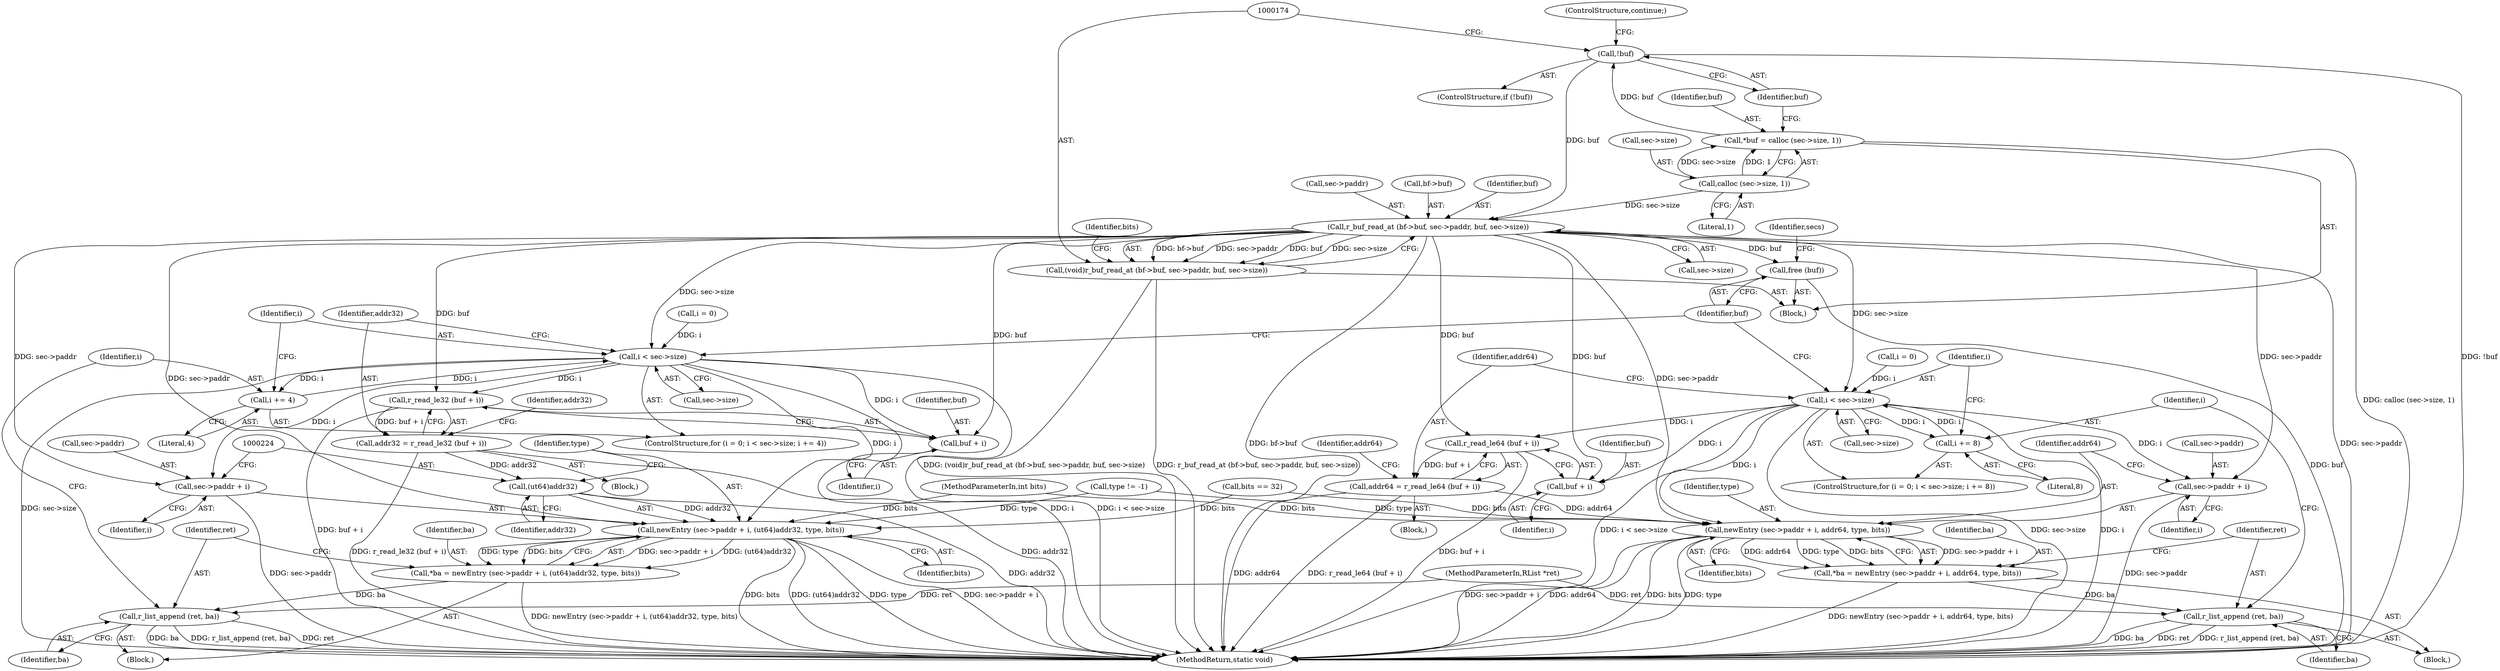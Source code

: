 digraph "0_radare2_1f37c04f2a762500222dda2459e6a04646feeedf@API" {
"1000175" [label="(Call,r_buf_read_at (bf->buf, sec->paddr, buf, sec->size))"];
"1000169" [label="(Call,!buf)"];
"1000161" [label="(Call,*buf = calloc (sec->size, 1))"];
"1000163" [label="(Call,calloc (sec->size, 1))"];
"1000173" [label="(Call,(void)r_buf_read_at (bf->buf, sec->paddr, buf, sec->size))"];
"1000195" [label="(Call,i < sec->size)"];
"1000200" [label="(Call,i += 4)"];
"1000207" [label="(Call,r_read_le32 (buf + i))"];
"1000205" [label="(Call,addr32 = r_read_le32 (buf + i))"];
"1000223" [label="(Call,(ut64)addr32)"];
"1000217" [label="(Call,newEntry (sec->paddr + i, (ut64)addr32, type, bits))"];
"1000215" [label="(Call,*ba = newEntry (sec->paddr + i, (ut64)addr32, type, bits))"];
"1000228" [label="(Call,r_list_append (ret, ba))"];
"1000208" [label="(Call,buf + i)"];
"1000218" [label="(Call,sec->paddr + i)"];
"1000237" [label="(Call,i < sec->size)"];
"1000242" [label="(Call,i += 8)"];
"1000249" [label="(Call,r_read_le64 (buf + i))"];
"1000247" [label="(Call,addr64 = r_read_le64 (buf + i))"];
"1000259" [label="(Call,newEntry (sec->paddr + i, addr64, type, bits))"];
"1000257" [label="(Call,*ba = newEntry (sec->paddr + i, addr64, type, bits))"];
"1000268" [label="(Call,r_list_append (ret, ba))"];
"1000250" [label="(Call,buf + i)"];
"1000260" [label="(Call,sec->paddr + i)"];
"1000271" [label="(Call,free (buf))"];
"1000182" [label="(Identifier,buf)"];
"1000242" [label="(Call,i += 8)"];
"1000243" [label="(Identifier,i)"];
"1000258" [label="(Identifier,ba)"];
"1000257" [label="(Call,*ba = newEntry (sec->paddr + i, addr64, type, bits))"];
"1000212" [label="(Identifier,addr32)"];
"1000270" [label="(Identifier,ba)"];
"1000213" [label="(Block,)"];
"1000210" [label="(Identifier,i)"];
"1000219" [label="(Call,sec->paddr)"];
"1000271" [label="(Call,free (buf))"];
"1000217" [label="(Call,newEntry (sec->paddr + i, (ut64)addr32, type, bits))"];
"1000162" [label="(Identifier,buf)"];
"1000265" [label="(Identifier,addr64)"];
"1000228" [label="(Call,r_list_append (ret, ba))"];
"1000275" [label="(MethodReturn,static void)"];
"1000233" [label="(ControlStructure,for (i = 0; i < sec->size; i += 8))"];
"1000195" [label="(Call,i < sec->size)"];
"1000179" [label="(Call,sec->paddr)"];
"1000176" [label="(Call,bf->buf)"];
"1000170" [label="(Identifier,buf)"];
"1000209" [label="(Identifier,buf)"];
"1000234" [label="(Call,i = 0)"];
"1000227" [label="(Identifier,bits)"];
"1000247" [label="(Call,addr64 = r_read_le64 (buf + i))"];
"1000252" [label="(Identifier,i)"];
"1000167" [label="(Literal,1)"];
"1000215" [label="(Call,*ba = newEntry (sec->paddr + i, (ut64)addr32, type, bits))"];
"1000206" [label="(Identifier,addr32)"];
"1000205" [label="(Call,addr32 = r_read_le32 (buf + i))"];
"1000248" [label="(Identifier,addr64)"];
"1000251" [label="(Identifier,buf)"];
"1000161" [label="(Call,*buf = calloc (sec->size, 1))"];
"1000164" [label="(Call,sec->size)"];
"1000216" [label="(Identifier,ba)"];
"1000169" [label="(Call,!buf)"];
"1000200" [label="(Call,i += 4)"];
"1000264" [label="(Identifier,i)"];
"1000245" [label="(Block,)"];
"1000168" [label="(ControlStructure,if (!buf))"];
"1000102" [label="(MethodParameterIn,RList *ret)"];
"1000244" [label="(Literal,8)"];
"1000272" [label="(Identifier,buf)"];
"1000226" [label="(Identifier,type)"];
"1000192" [label="(Call,i = 0)"];
"1000260" [label="(Call,sec->paddr + i)"];
"1000175" [label="(Call,r_buf_read_at (bf->buf, sec->paddr, buf, sec->size))"];
"1000250" [label="(Call,buf + i)"];
"1000249" [label="(Call,r_read_le64 (buf + i))"];
"1000222" [label="(Identifier,i)"];
"1000155" [label="(Call,type != -1)"];
"1000230" [label="(Identifier,ba)"];
"1000183" [label="(Call,sec->size)"];
"1000103" [label="(MethodParameterIn,int bits)"];
"1000269" [label="(Identifier,ret)"];
"1000268" [label="(Call,r_list_append (ret, ba))"];
"1000274" [label="(Identifier,secs)"];
"1000259" [label="(Call,newEntry (sec->paddr + i, addr64, type, bits))"];
"1000208" [label="(Call,buf + i)"];
"1000254" [label="(Identifier,addr64)"];
"1000197" [label="(Call,sec->size)"];
"1000188" [label="(Identifier,bits)"];
"1000196" [label="(Identifier,i)"];
"1000267" [label="(Identifier,bits)"];
"1000191" [label="(ControlStructure,for (i = 0; i < sec->size; i += 4))"];
"1000223" [label="(Call,(ut64)addr32)"];
"1000225" [label="(Identifier,addr32)"];
"1000203" [label="(Block,)"];
"1000237" [label="(Call,i < sec->size)"];
"1000229" [label="(Identifier,ret)"];
"1000266" [label="(Identifier,type)"];
"1000207" [label="(Call,r_read_le32 (buf + i))"];
"1000159" [label="(Block,)"];
"1000187" [label="(Call,bits == 32)"];
"1000255" [label="(Block,)"];
"1000163" [label="(Call,calloc (sec->size, 1))"];
"1000202" [label="(Literal,4)"];
"1000238" [label="(Identifier,i)"];
"1000201" [label="(Identifier,i)"];
"1000261" [label="(Call,sec->paddr)"];
"1000173" [label="(Call,(void)r_buf_read_at (bf->buf, sec->paddr, buf, sec->size))"];
"1000218" [label="(Call,sec->paddr + i)"];
"1000172" [label="(ControlStructure,continue;)"];
"1000239" [label="(Call,sec->size)"];
"1000175" -> "1000173"  [label="AST: "];
"1000175" -> "1000183"  [label="CFG: "];
"1000176" -> "1000175"  [label="AST: "];
"1000179" -> "1000175"  [label="AST: "];
"1000182" -> "1000175"  [label="AST: "];
"1000183" -> "1000175"  [label="AST: "];
"1000173" -> "1000175"  [label="CFG: "];
"1000175" -> "1000275"  [label="DDG: sec->paddr"];
"1000175" -> "1000275"  [label="DDG: bf->buf"];
"1000175" -> "1000173"  [label="DDG: bf->buf"];
"1000175" -> "1000173"  [label="DDG: sec->paddr"];
"1000175" -> "1000173"  [label="DDG: buf"];
"1000175" -> "1000173"  [label="DDG: sec->size"];
"1000169" -> "1000175"  [label="DDG: buf"];
"1000163" -> "1000175"  [label="DDG: sec->size"];
"1000175" -> "1000195"  [label="DDG: sec->size"];
"1000175" -> "1000207"  [label="DDG: buf"];
"1000175" -> "1000208"  [label="DDG: buf"];
"1000175" -> "1000217"  [label="DDG: sec->paddr"];
"1000175" -> "1000218"  [label="DDG: sec->paddr"];
"1000175" -> "1000237"  [label="DDG: sec->size"];
"1000175" -> "1000249"  [label="DDG: buf"];
"1000175" -> "1000250"  [label="DDG: buf"];
"1000175" -> "1000259"  [label="DDG: sec->paddr"];
"1000175" -> "1000260"  [label="DDG: sec->paddr"];
"1000175" -> "1000271"  [label="DDG: buf"];
"1000169" -> "1000168"  [label="AST: "];
"1000169" -> "1000170"  [label="CFG: "];
"1000170" -> "1000169"  [label="AST: "];
"1000172" -> "1000169"  [label="CFG: "];
"1000174" -> "1000169"  [label="CFG: "];
"1000169" -> "1000275"  [label="DDG: !buf"];
"1000161" -> "1000169"  [label="DDG: buf"];
"1000161" -> "1000159"  [label="AST: "];
"1000161" -> "1000163"  [label="CFG: "];
"1000162" -> "1000161"  [label="AST: "];
"1000163" -> "1000161"  [label="AST: "];
"1000170" -> "1000161"  [label="CFG: "];
"1000161" -> "1000275"  [label="DDG: calloc (sec->size, 1)"];
"1000163" -> "1000161"  [label="DDG: sec->size"];
"1000163" -> "1000161"  [label="DDG: 1"];
"1000163" -> "1000167"  [label="CFG: "];
"1000164" -> "1000163"  [label="AST: "];
"1000167" -> "1000163"  [label="AST: "];
"1000173" -> "1000159"  [label="AST: "];
"1000174" -> "1000173"  [label="AST: "];
"1000188" -> "1000173"  [label="CFG: "];
"1000173" -> "1000275"  [label="DDG: (void)r_buf_read_at (bf->buf, sec->paddr, buf, sec->size)"];
"1000173" -> "1000275"  [label="DDG: r_buf_read_at (bf->buf, sec->paddr, buf, sec->size)"];
"1000195" -> "1000191"  [label="AST: "];
"1000195" -> "1000197"  [label="CFG: "];
"1000196" -> "1000195"  [label="AST: "];
"1000197" -> "1000195"  [label="AST: "];
"1000206" -> "1000195"  [label="CFG: "];
"1000272" -> "1000195"  [label="CFG: "];
"1000195" -> "1000275"  [label="DDG: i < sec->size"];
"1000195" -> "1000275"  [label="DDG: sec->size"];
"1000195" -> "1000275"  [label="DDG: i"];
"1000200" -> "1000195"  [label="DDG: i"];
"1000192" -> "1000195"  [label="DDG: i"];
"1000195" -> "1000200"  [label="DDG: i"];
"1000195" -> "1000207"  [label="DDG: i"];
"1000195" -> "1000208"  [label="DDG: i"];
"1000195" -> "1000217"  [label="DDG: i"];
"1000195" -> "1000218"  [label="DDG: i"];
"1000200" -> "1000191"  [label="AST: "];
"1000200" -> "1000202"  [label="CFG: "];
"1000201" -> "1000200"  [label="AST: "];
"1000202" -> "1000200"  [label="AST: "];
"1000196" -> "1000200"  [label="CFG: "];
"1000207" -> "1000205"  [label="AST: "];
"1000207" -> "1000208"  [label="CFG: "];
"1000208" -> "1000207"  [label="AST: "];
"1000205" -> "1000207"  [label="CFG: "];
"1000207" -> "1000275"  [label="DDG: buf + i"];
"1000207" -> "1000205"  [label="DDG: buf + i"];
"1000205" -> "1000203"  [label="AST: "];
"1000206" -> "1000205"  [label="AST: "];
"1000212" -> "1000205"  [label="CFG: "];
"1000205" -> "1000275"  [label="DDG: addr32"];
"1000205" -> "1000275"  [label="DDG: r_read_le32 (buf + i)"];
"1000205" -> "1000223"  [label="DDG: addr32"];
"1000223" -> "1000217"  [label="AST: "];
"1000223" -> "1000225"  [label="CFG: "];
"1000224" -> "1000223"  [label="AST: "];
"1000225" -> "1000223"  [label="AST: "];
"1000226" -> "1000223"  [label="CFG: "];
"1000223" -> "1000275"  [label="DDG: addr32"];
"1000223" -> "1000217"  [label="DDG: addr32"];
"1000217" -> "1000215"  [label="AST: "];
"1000217" -> "1000227"  [label="CFG: "];
"1000218" -> "1000217"  [label="AST: "];
"1000226" -> "1000217"  [label="AST: "];
"1000227" -> "1000217"  [label="AST: "];
"1000215" -> "1000217"  [label="CFG: "];
"1000217" -> "1000275"  [label="DDG: bits"];
"1000217" -> "1000275"  [label="DDG: (ut64)addr32"];
"1000217" -> "1000275"  [label="DDG: type"];
"1000217" -> "1000275"  [label="DDG: sec->paddr + i"];
"1000217" -> "1000215"  [label="DDG: sec->paddr + i"];
"1000217" -> "1000215"  [label="DDG: (ut64)addr32"];
"1000217" -> "1000215"  [label="DDG: type"];
"1000217" -> "1000215"  [label="DDG: bits"];
"1000155" -> "1000217"  [label="DDG: type"];
"1000187" -> "1000217"  [label="DDG: bits"];
"1000103" -> "1000217"  [label="DDG: bits"];
"1000215" -> "1000213"  [label="AST: "];
"1000216" -> "1000215"  [label="AST: "];
"1000229" -> "1000215"  [label="CFG: "];
"1000215" -> "1000275"  [label="DDG: newEntry (sec->paddr + i, (ut64)addr32, type, bits)"];
"1000215" -> "1000228"  [label="DDG: ba"];
"1000228" -> "1000213"  [label="AST: "];
"1000228" -> "1000230"  [label="CFG: "];
"1000229" -> "1000228"  [label="AST: "];
"1000230" -> "1000228"  [label="AST: "];
"1000201" -> "1000228"  [label="CFG: "];
"1000228" -> "1000275"  [label="DDG: r_list_append (ret, ba)"];
"1000228" -> "1000275"  [label="DDG: ret"];
"1000228" -> "1000275"  [label="DDG: ba"];
"1000102" -> "1000228"  [label="DDG: ret"];
"1000208" -> "1000210"  [label="CFG: "];
"1000209" -> "1000208"  [label="AST: "];
"1000210" -> "1000208"  [label="AST: "];
"1000218" -> "1000222"  [label="CFG: "];
"1000219" -> "1000218"  [label="AST: "];
"1000222" -> "1000218"  [label="AST: "];
"1000224" -> "1000218"  [label="CFG: "];
"1000218" -> "1000275"  [label="DDG: sec->paddr"];
"1000237" -> "1000233"  [label="AST: "];
"1000237" -> "1000239"  [label="CFG: "];
"1000238" -> "1000237"  [label="AST: "];
"1000239" -> "1000237"  [label="AST: "];
"1000248" -> "1000237"  [label="CFG: "];
"1000272" -> "1000237"  [label="CFG: "];
"1000237" -> "1000275"  [label="DDG: i < sec->size"];
"1000237" -> "1000275"  [label="DDG: sec->size"];
"1000237" -> "1000275"  [label="DDG: i"];
"1000234" -> "1000237"  [label="DDG: i"];
"1000242" -> "1000237"  [label="DDG: i"];
"1000237" -> "1000242"  [label="DDG: i"];
"1000237" -> "1000249"  [label="DDG: i"];
"1000237" -> "1000250"  [label="DDG: i"];
"1000237" -> "1000259"  [label="DDG: i"];
"1000237" -> "1000260"  [label="DDG: i"];
"1000242" -> "1000233"  [label="AST: "];
"1000242" -> "1000244"  [label="CFG: "];
"1000243" -> "1000242"  [label="AST: "];
"1000244" -> "1000242"  [label="AST: "];
"1000238" -> "1000242"  [label="CFG: "];
"1000249" -> "1000247"  [label="AST: "];
"1000249" -> "1000250"  [label="CFG: "];
"1000250" -> "1000249"  [label="AST: "];
"1000247" -> "1000249"  [label="CFG: "];
"1000249" -> "1000275"  [label="DDG: buf + i"];
"1000249" -> "1000247"  [label="DDG: buf + i"];
"1000247" -> "1000245"  [label="AST: "];
"1000248" -> "1000247"  [label="AST: "];
"1000254" -> "1000247"  [label="CFG: "];
"1000247" -> "1000275"  [label="DDG: addr64"];
"1000247" -> "1000275"  [label="DDG: r_read_le64 (buf + i)"];
"1000247" -> "1000259"  [label="DDG: addr64"];
"1000259" -> "1000257"  [label="AST: "];
"1000259" -> "1000267"  [label="CFG: "];
"1000260" -> "1000259"  [label="AST: "];
"1000265" -> "1000259"  [label="AST: "];
"1000266" -> "1000259"  [label="AST: "];
"1000267" -> "1000259"  [label="AST: "];
"1000257" -> "1000259"  [label="CFG: "];
"1000259" -> "1000275"  [label="DDG: sec->paddr + i"];
"1000259" -> "1000275"  [label="DDG: addr64"];
"1000259" -> "1000275"  [label="DDG: bits"];
"1000259" -> "1000275"  [label="DDG: type"];
"1000259" -> "1000257"  [label="DDG: sec->paddr + i"];
"1000259" -> "1000257"  [label="DDG: addr64"];
"1000259" -> "1000257"  [label="DDG: type"];
"1000259" -> "1000257"  [label="DDG: bits"];
"1000155" -> "1000259"  [label="DDG: type"];
"1000187" -> "1000259"  [label="DDG: bits"];
"1000103" -> "1000259"  [label="DDG: bits"];
"1000257" -> "1000255"  [label="AST: "];
"1000258" -> "1000257"  [label="AST: "];
"1000269" -> "1000257"  [label="CFG: "];
"1000257" -> "1000275"  [label="DDG: newEntry (sec->paddr + i, addr64, type, bits)"];
"1000257" -> "1000268"  [label="DDG: ba"];
"1000268" -> "1000255"  [label="AST: "];
"1000268" -> "1000270"  [label="CFG: "];
"1000269" -> "1000268"  [label="AST: "];
"1000270" -> "1000268"  [label="AST: "];
"1000243" -> "1000268"  [label="CFG: "];
"1000268" -> "1000275"  [label="DDG: ret"];
"1000268" -> "1000275"  [label="DDG: r_list_append (ret, ba)"];
"1000268" -> "1000275"  [label="DDG: ba"];
"1000102" -> "1000268"  [label="DDG: ret"];
"1000250" -> "1000252"  [label="CFG: "];
"1000251" -> "1000250"  [label="AST: "];
"1000252" -> "1000250"  [label="AST: "];
"1000260" -> "1000264"  [label="CFG: "];
"1000261" -> "1000260"  [label="AST: "];
"1000264" -> "1000260"  [label="AST: "];
"1000265" -> "1000260"  [label="CFG: "];
"1000260" -> "1000275"  [label="DDG: sec->paddr"];
"1000271" -> "1000159"  [label="AST: "];
"1000271" -> "1000272"  [label="CFG: "];
"1000272" -> "1000271"  [label="AST: "];
"1000274" -> "1000271"  [label="CFG: "];
"1000271" -> "1000275"  [label="DDG: buf"];
}
